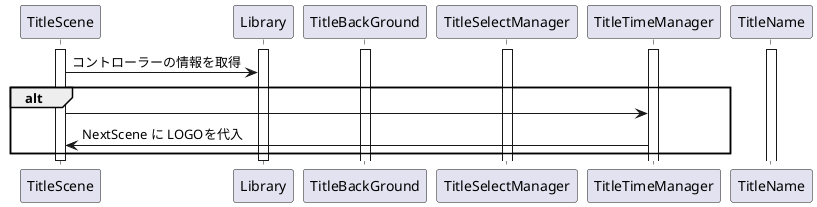 @startuml
participant TitleScene
participant Library
participant TitleBackGround
participant TitleSelectManager
participant TitleTimeManager
participant TitleName

activate Library
activate TitleScene
activate TitleBackGround
activate TitleSelectManager
activate TitleTimeManager
activate TitleName




TitleScene -> Library : コントローラーの情報を取得

alt 
TitleScene -> TitleTimeManager
TitleTimeManager -> TitleScene : NextScene に LOGOを代入
end



deactivate TitleScene

deactivate Library
@enduml